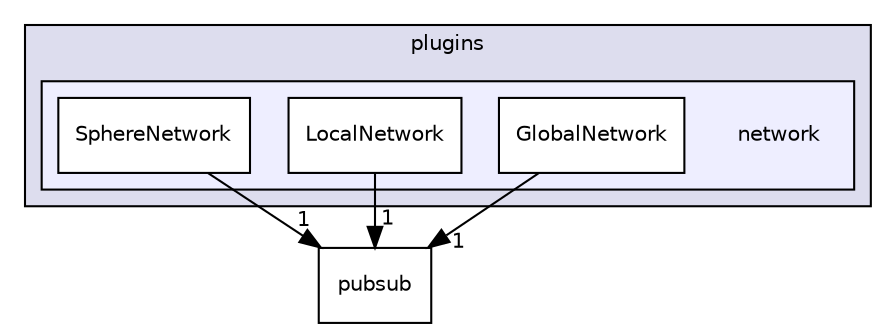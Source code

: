 digraph "/root/scrimmage/scrimmage/include/scrimmage/plugins/network" {
  compound=true
  node [ fontsize="10", fontname="Helvetica"];
  edge [ labelfontsize="10", labelfontname="Helvetica"];
  subgraph clusterdir_7370054b6647b017d0eee4f04ea2ba4f {
    graph [ bgcolor="#ddddee", pencolor="black", label="plugins" fontname="Helvetica", fontsize="10", URL="dir_7370054b6647b017d0eee4f04ea2ba4f.html"]
  subgraph clusterdir_1a20078b64950de9c24b3acea250b4b6 {
    graph [ bgcolor="#eeeeff", pencolor="black", label="" URL="dir_1a20078b64950de9c24b3acea250b4b6.html"];
    dir_1a20078b64950de9c24b3acea250b4b6 [shape=plaintext label="network"];
    dir_3ad8bca5b3cc8cf23974bf00498863b3 [shape=box label="GlobalNetwork" color="black" fillcolor="white" style="filled" URL="dir_3ad8bca5b3cc8cf23974bf00498863b3.html"];
    dir_fe88c58cf9bc10d93394f2541f3a5090 [shape=box label="LocalNetwork" color="black" fillcolor="white" style="filled" URL="dir_fe88c58cf9bc10d93394f2541f3a5090.html"];
    dir_1c1832db901207af5171f11220e27cb0 [shape=box label="SphereNetwork" color="black" fillcolor="white" style="filled" URL="dir_1c1832db901207af5171f11220e27cb0.html"];
  }
  }
  dir_8f25491911d3a3415d21158b3a48c0c1 [shape=box label="pubsub" URL="dir_8f25491911d3a3415d21158b3a48c0c1.html"];
  dir_3ad8bca5b3cc8cf23974bf00498863b3->dir_8f25491911d3a3415d21158b3a48c0c1 [headlabel="1", labeldistance=1.5 headhref="dir_000128_000149.html"];
  dir_1c1832db901207af5171f11220e27cb0->dir_8f25491911d3a3415d21158b3a48c0c1 [headlabel="1", labeldistance=1.5 headhref="dir_000130_000149.html"];
  dir_fe88c58cf9bc10d93394f2541f3a5090->dir_8f25491911d3a3415d21158b3a48c0c1 [headlabel="1", labeldistance=1.5 headhref="dir_000129_000149.html"];
}
